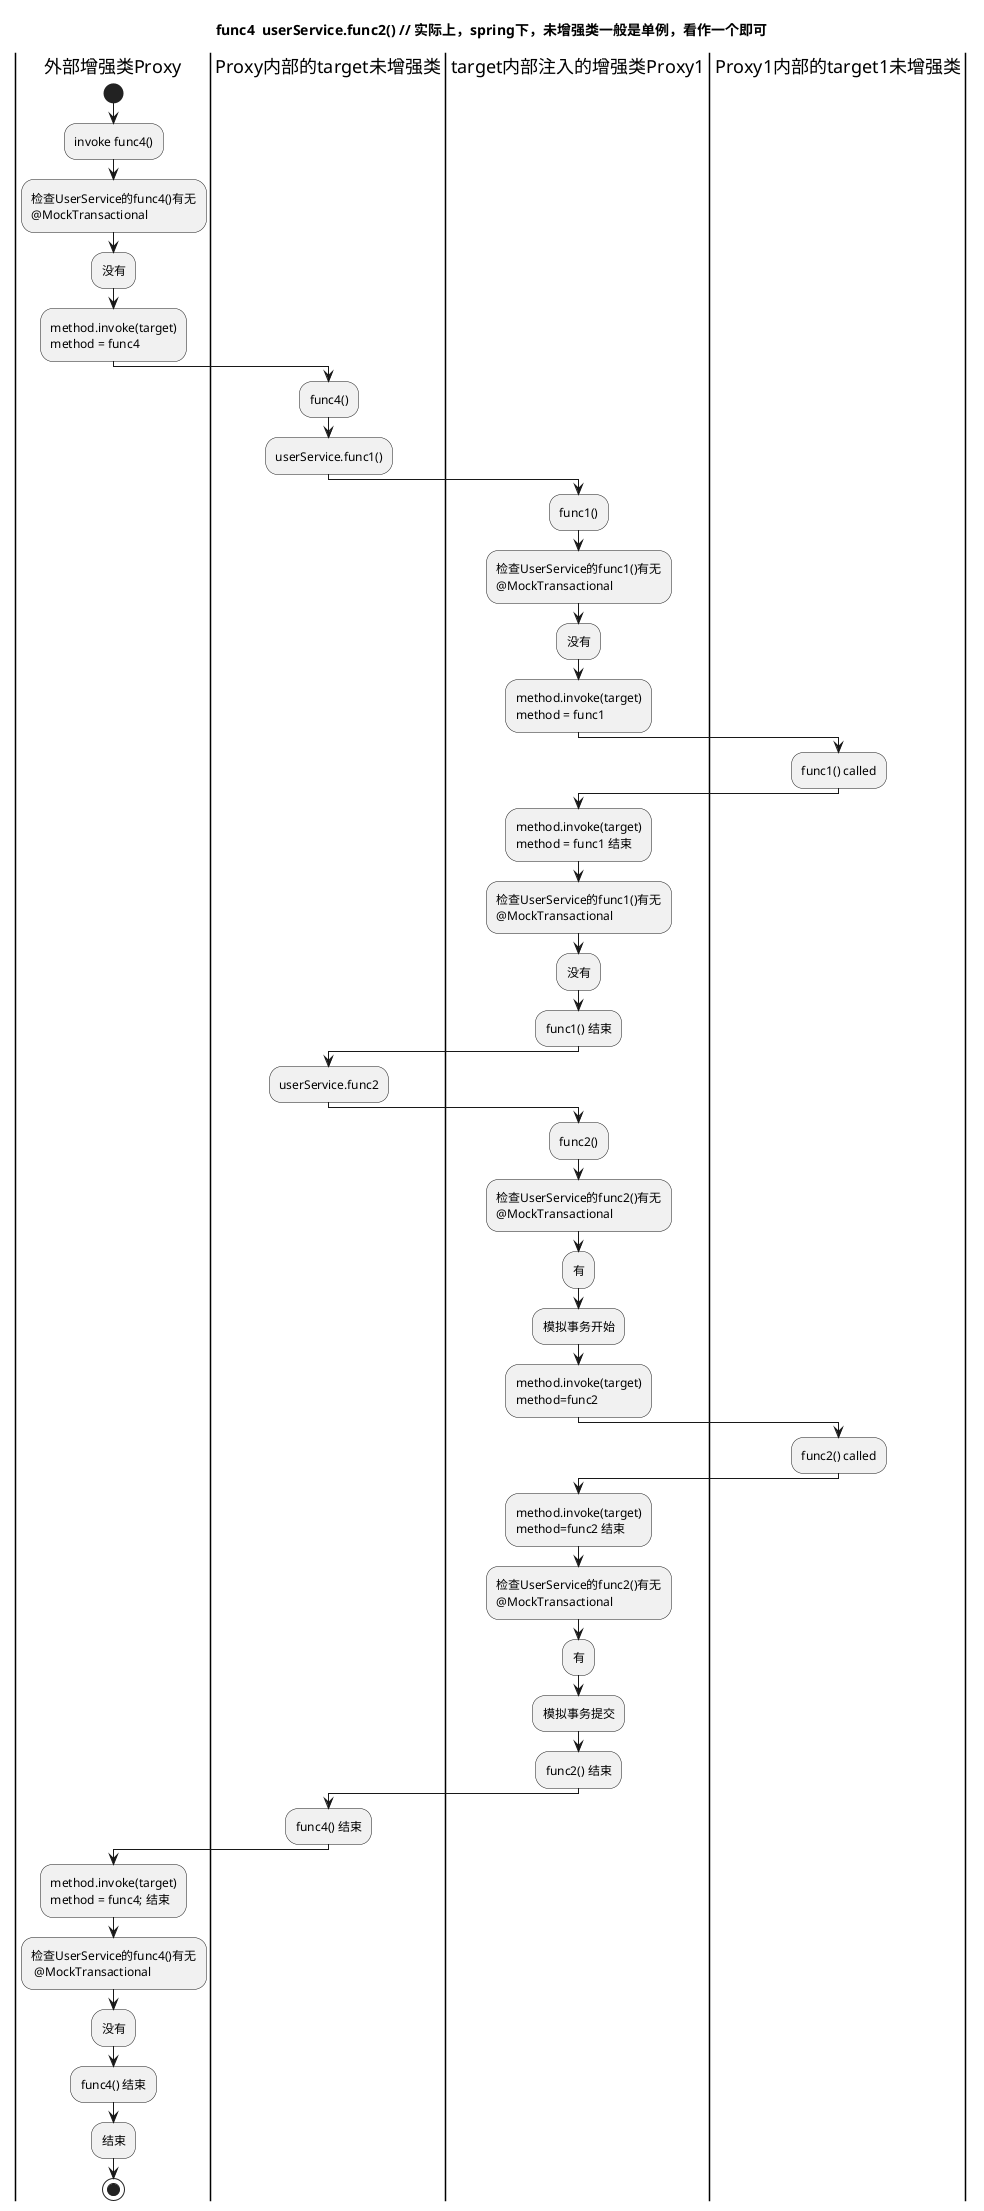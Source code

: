 
@startuml id-func4

title: func4  userService.func2() // 实际上，spring下，未增强类一般是单例，看作一个即可

|外部增强类Proxy|
    start
    :invoke func4();
:检查UserService的func4()有无\n@MockTransactional;
:没有;
    :method.invoke(target)\nmethod = func4;
|Proxy内部的target未增强类|
:func4();
:userService.func1();
|target内部注入的增强类Proxy1|
:func1();
|target内部注入的增强类Proxy1|
:检查UserService的func1()有无\n@MockTransactional;
:没有;
:method.invoke(target)\nmethod = func1;
|Proxy1内部的target1未增强类|
:func1() called;
|target内部注入的增强类Proxy1|
:method.invoke(target)\nmethod = func1 结束;
:检查UserService的func1()有无\n@MockTransactional;
:没有;


|target内部注入的增强类Proxy1|
:func1() 结束;
|Proxy内部的target未增强类|
:userService.func2;
|target内部注入的增强类Proxy1|

|target内部注入的增强类Proxy1|
:func2();
|target内部注入的增强类Proxy1|
:检查UserService的func2()有无\n@MockTransactional;
:有;
:模拟事务开始;
:method.invoke(target)\nmethod=func2;
|Proxy1内部的target1未增强类|
:func2() called;
|target内部注入的增强类Proxy1|
:method.invoke(target)\nmethod=func2 结束;
:检查UserService的func2()有无\n@MockTransactional;
:有;
:模拟事务提交;


|target内部注入的增强类Proxy1|
:func2() 结束;

|Proxy内部的target未增强类|

:func4() 结束;

|外部增强类Proxy|
:method.invoke(target)\nmethod = func4; 结束;
:检查UserService的func4()有无\n @MockTransactional;
:没有;
:func4() 结束;
:结束;

    stop
@enduml
